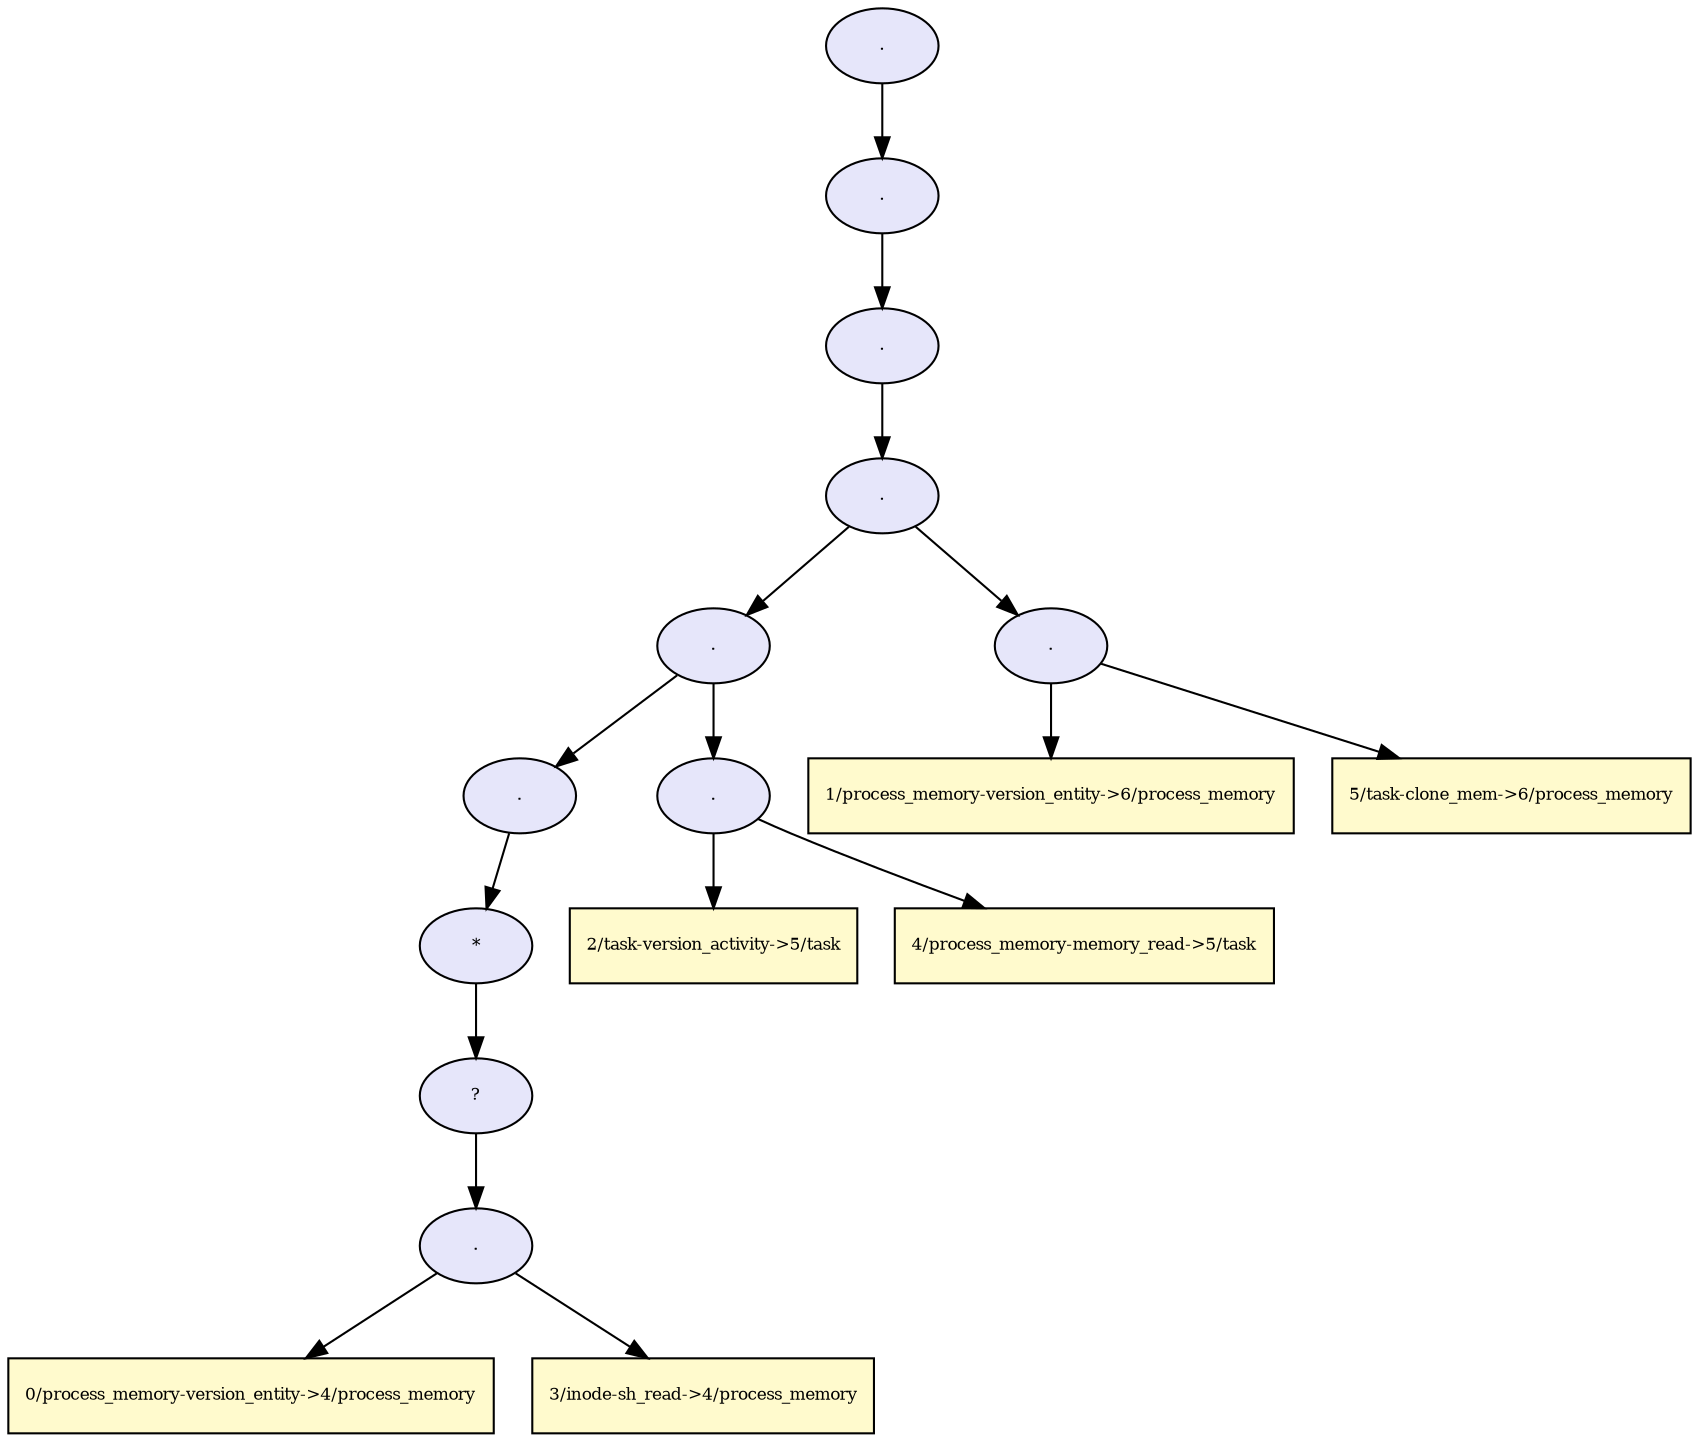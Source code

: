 digraph RGL__DirectedAdjacencyGraph {16[fontsize = 8,label = ".",shape = ellipse, fillcolor="#e6e6fa", style = filled]

16 -> 15[fontsize = 8, color="#000000"]

15[fontsize = 8,label = ".",shape = ellipse, fillcolor="#e6e6fa", style = filled]

15 -> 14[fontsize = 8, color="#000000"]

14[fontsize = 8,label = ".",shape = ellipse, fillcolor="#e6e6fa", style = filled]

14 -> 13[fontsize = 8, color="#000000"]

13[fontsize = 8,label = ".",shape = ellipse, fillcolor="#e6e6fa", style = filled]

13 -> 9[fontsize = 8, color="#000000"]

9[fontsize = 8,label = ".",shape = ellipse, fillcolor="#e6e6fa", style = filled]

9 -> 5[fontsize = 8, color="#000000"]

5[fontsize = 8,label = ".",shape = ellipse, fillcolor="#e6e6fa", style = filled]

5 -> 4[fontsize = 8, color="#000000"]

4[fontsize = 8,label = "*",shape = ellipse, fillcolor="#e6e6fa", style = filled]

4 -> 3[fontsize = 8, color="#000000"]

3[fontsize = 8,label = "?",shape = ellipse, fillcolor="#e6e6fa", style = filled]

3 -> 2[fontsize = 8, color="#000000"]

2[fontsize = 8,label = ".",shape = ellipse, fillcolor="#e6e6fa", style = filled]

2 -> 0[fontsize = 8, color="#000000"]

0[fontsize = 8,label = "0/process_memory-version_entity->4/process_memory",shape = rectangle, fillcolor="#fffacd", style = filled]

2 -> 1[fontsize = 8, color="#000000"]

1[fontsize = 8,label = "3/inode-sh_read->4/process_memory",shape = rectangle, fillcolor="#fffacd", style = filled]

9 -> 8[fontsize = 8, color="#000000"]

8[fontsize = 8,label = ".",shape = ellipse, fillcolor="#e6e6fa", style = filled]

8 -> 6[fontsize = 8, color="#000000"]

6[fontsize = 8,label = "2/task-version_activity->5/task",shape = rectangle, fillcolor="#fffacd", style = filled]

8 -> 7[fontsize = 8, color="#000000"]

7[fontsize = 8,label = "4/process_memory-memory_read->5/task",shape = rectangle, fillcolor="#fffacd", style = filled]

13 -> 12[fontsize = 8, color="#000000"]

12[fontsize = 8,label = ".",shape = ellipse, fillcolor="#e6e6fa", style = filled]

12 -> 10[fontsize = 8, color="#000000"]

10[fontsize = 8,label = "1/process_memory-version_entity->6/process_memory",shape = rectangle, fillcolor="#fffacd", style = filled]

12 -> 11[fontsize = 8, color="#000000"]

11[fontsize = 8,label = "5/task-clone_mem->6/process_memory",shape = rectangle, fillcolor="#fffacd", style = filled]

}
